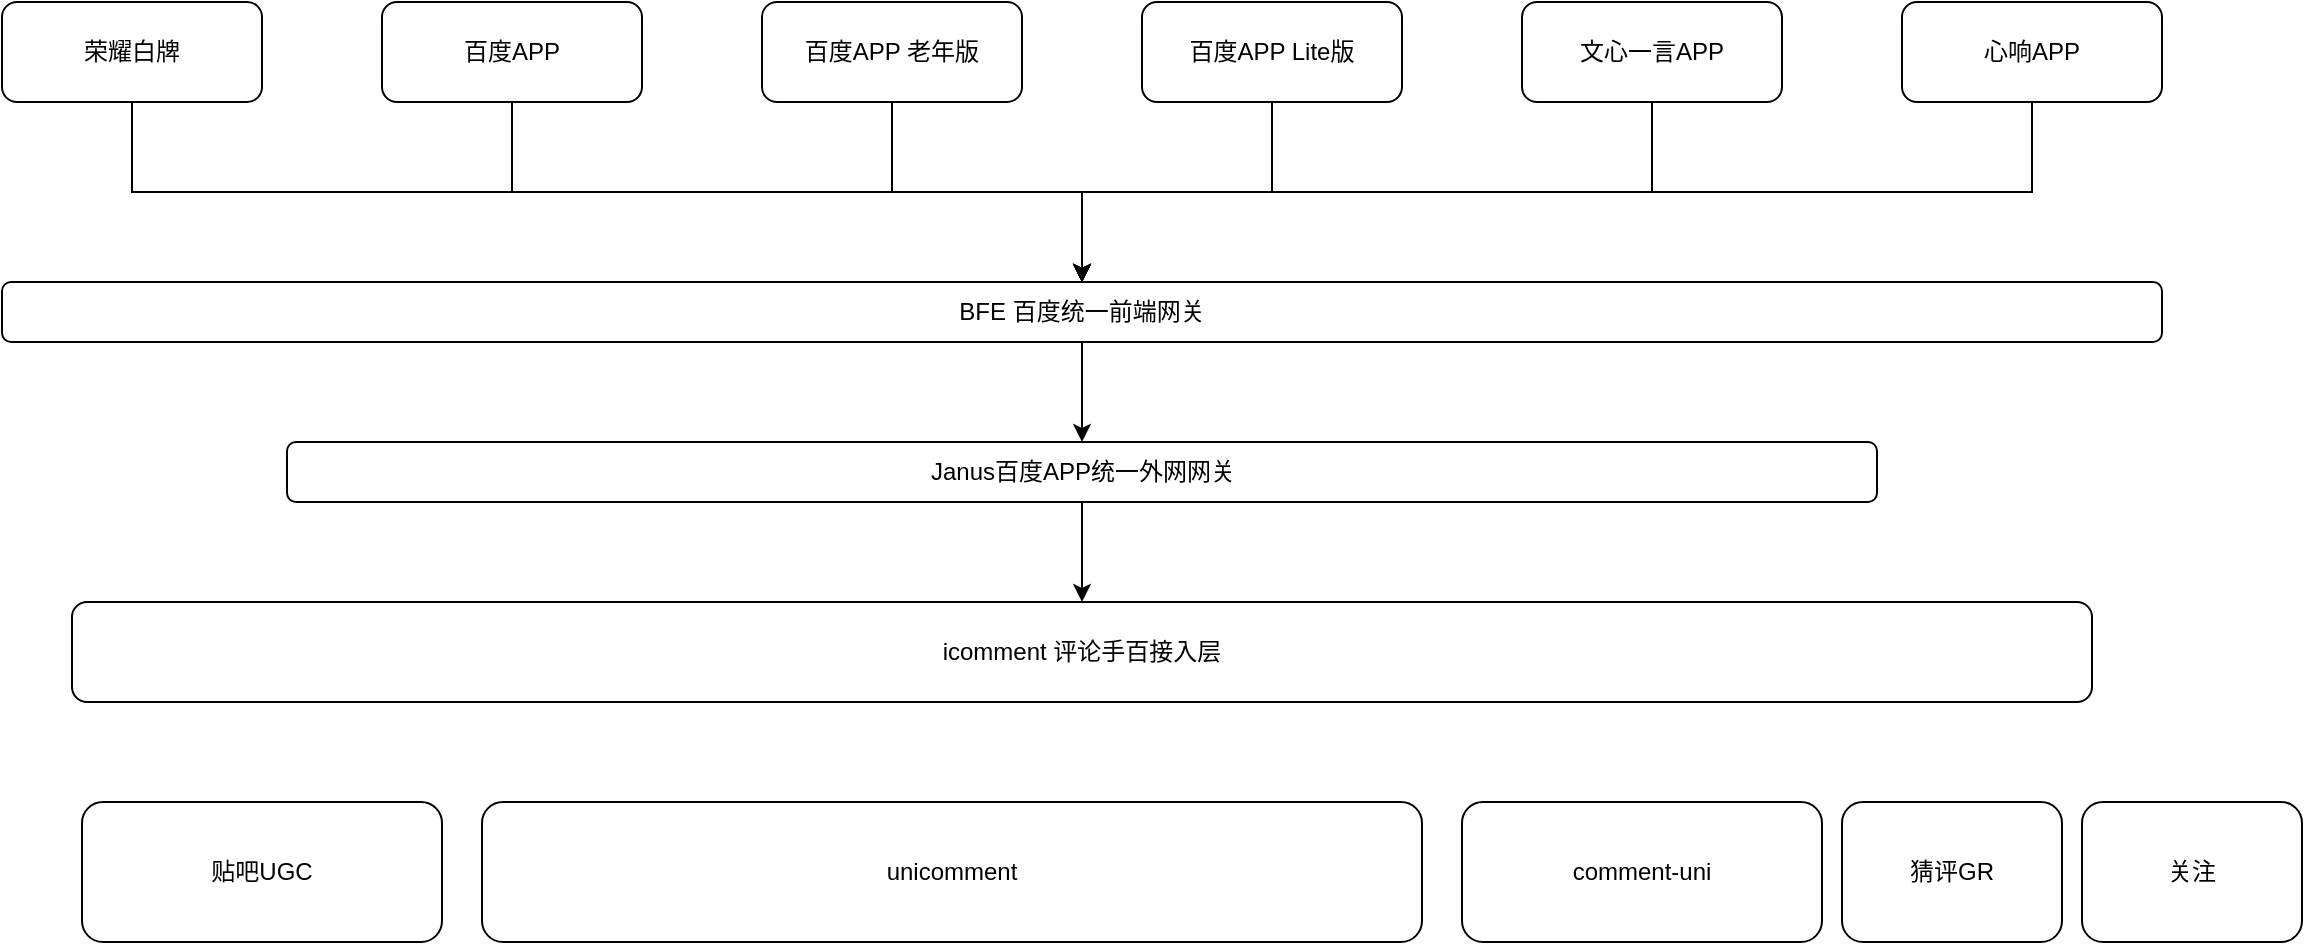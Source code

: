 <mxfile version="27.1.1">
  <diagram id="wFE0QG_FPsp0jaGvCLVb" name="Page-1">
    <mxGraphModel dx="2276" dy="790" grid="1" gridSize="10" guides="1" tooltips="1" connect="1" arrows="1" fold="1" page="1" pageScale="1" pageWidth="850" pageHeight="1100" math="0" shadow="0">
      <root>
        <mxCell id="0" />
        <mxCell id="1" parent="0" />
        <mxCell id="MXNtukU6IiAn1s-4hL2a-8" style="edgeStyle=orthogonalEdgeStyle;rounded=0;orthogonalLoop=1;jettySize=auto;html=1;" edge="1" parent="1" source="MXNtukU6IiAn1s-4hL2a-1" target="MXNtukU6IiAn1s-4hL2a-7">
          <mxGeometry relative="1" as="geometry" />
        </mxCell>
        <mxCell id="MXNtukU6IiAn1s-4hL2a-1" value="百度APP" style="rounded=1;whiteSpace=wrap;html=1;" vertex="1" parent="1">
          <mxGeometry y="210" width="130" height="50" as="geometry" />
        </mxCell>
        <mxCell id="MXNtukU6IiAn1s-4hL2a-10" style="edgeStyle=orthogonalEdgeStyle;rounded=0;orthogonalLoop=1;jettySize=auto;html=1;" edge="1" parent="1" source="MXNtukU6IiAn1s-4hL2a-2" target="MXNtukU6IiAn1s-4hL2a-7">
          <mxGeometry relative="1" as="geometry" />
        </mxCell>
        <mxCell id="MXNtukU6IiAn1s-4hL2a-2" value="百度APP 老年版" style="rounded=1;whiteSpace=wrap;html=1;" vertex="1" parent="1">
          <mxGeometry x="190" y="210" width="130" height="50" as="geometry" />
        </mxCell>
        <mxCell id="MXNtukU6IiAn1s-4hL2a-11" style="edgeStyle=orthogonalEdgeStyle;rounded=0;orthogonalLoop=1;jettySize=auto;html=1;" edge="1" parent="1" source="MXNtukU6IiAn1s-4hL2a-3" target="MXNtukU6IiAn1s-4hL2a-7">
          <mxGeometry relative="1" as="geometry" />
        </mxCell>
        <mxCell id="MXNtukU6IiAn1s-4hL2a-3" value="百度APP Lite版" style="rounded=1;whiteSpace=wrap;html=1;" vertex="1" parent="1">
          <mxGeometry x="380" y="210" width="130" height="50" as="geometry" />
        </mxCell>
        <mxCell id="MXNtukU6IiAn1s-4hL2a-12" style="edgeStyle=orthogonalEdgeStyle;rounded=0;orthogonalLoop=1;jettySize=auto;html=1;" edge="1" parent="1" source="MXNtukU6IiAn1s-4hL2a-4" target="MXNtukU6IiAn1s-4hL2a-7">
          <mxGeometry relative="1" as="geometry" />
        </mxCell>
        <mxCell id="MXNtukU6IiAn1s-4hL2a-4" value="文心一言APP" style="rounded=1;whiteSpace=wrap;html=1;" vertex="1" parent="1">
          <mxGeometry x="570" y="210" width="130" height="50" as="geometry" />
        </mxCell>
        <mxCell id="MXNtukU6IiAn1s-4hL2a-13" style="edgeStyle=orthogonalEdgeStyle;rounded=0;orthogonalLoop=1;jettySize=auto;html=1;" edge="1" parent="1" source="MXNtukU6IiAn1s-4hL2a-5" target="MXNtukU6IiAn1s-4hL2a-7">
          <mxGeometry relative="1" as="geometry" />
        </mxCell>
        <mxCell id="MXNtukU6IiAn1s-4hL2a-5" value="心响APP" style="rounded=1;whiteSpace=wrap;html=1;" vertex="1" parent="1">
          <mxGeometry x="760" y="210" width="130" height="50" as="geometry" />
        </mxCell>
        <mxCell id="MXNtukU6IiAn1s-4hL2a-9" style="edgeStyle=orthogonalEdgeStyle;rounded=0;orthogonalLoop=1;jettySize=auto;html=1;" edge="1" parent="1" source="MXNtukU6IiAn1s-4hL2a-6" target="MXNtukU6IiAn1s-4hL2a-7">
          <mxGeometry relative="1" as="geometry" />
        </mxCell>
        <mxCell id="MXNtukU6IiAn1s-4hL2a-6" value="荣耀白牌" style="rounded=1;whiteSpace=wrap;html=1;" vertex="1" parent="1">
          <mxGeometry x="-190" y="210" width="130" height="50" as="geometry" />
        </mxCell>
        <mxCell id="MXNtukU6IiAn1s-4hL2a-15" value="" style="edgeStyle=orthogonalEdgeStyle;rounded=0;orthogonalLoop=1;jettySize=auto;html=1;" edge="1" parent="1" source="MXNtukU6IiAn1s-4hL2a-7" target="MXNtukU6IiAn1s-4hL2a-16">
          <mxGeometry relative="1" as="geometry">
            <mxPoint x="350" y="445" as="targetPoint" />
          </mxGeometry>
        </mxCell>
        <mxCell id="MXNtukU6IiAn1s-4hL2a-7" value="BFE 百度统一前端网关" style="rounded=1;whiteSpace=wrap;html=1;" vertex="1" parent="1">
          <mxGeometry x="-190" y="350" width="1080" height="30" as="geometry" />
        </mxCell>
        <mxCell id="MXNtukU6IiAn1s-4hL2a-18" value="" style="edgeStyle=orthogonalEdgeStyle;rounded=0;orthogonalLoop=1;jettySize=auto;html=1;" edge="1" parent="1" source="MXNtukU6IiAn1s-4hL2a-16" target="MXNtukU6IiAn1s-4hL2a-17">
          <mxGeometry relative="1" as="geometry" />
        </mxCell>
        <mxCell id="MXNtukU6IiAn1s-4hL2a-16" value="Janus百度APP统一外网网关" style="rounded=1;whiteSpace=wrap;html=1;" vertex="1" parent="1">
          <mxGeometry x="-47.5" y="430" width="795" height="30" as="geometry" />
        </mxCell>
        <mxCell id="MXNtukU6IiAn1s-4hL2a-17" value="icomment 评论手百接入层" style="whiteSpace=wrap;html=1;rounded=1;" vertex="1" parent="1">
          <mxGeometry x="-155" y="510" width="1010" height="50" as="geometry" />
        </mxCell>
        <mxCell id="MXNtukU6IiAn1s-4hL2a-19" value="unicomment" style="rounded=1;whiteSpace=wrap;html=1;" vertex="1" parent="1">
          <mxGeometry x="50" y="610" width="470" height="70" as="geometry" />
        </mxCell>
        <mxCell id="MXNtukU6IiAn1s-4hL2a-20" value="贴吧UGC" style="rounded=1;whiteSpace=wrap;html=1;" vertex="1" parent="1">
          <mxGeometry x="-150" y="610" width="180" height="70" as="geometry" />
        </mxCell>
        <mxCell id="MXNtukU6IiAn1s-4hL2a-21" value="猜评GR" style="rounded=1;whiteSpace=wrap;html=1;" vertex="1" parent="1">
          <mxGeometry x="730" y="610" width="110" height="70" as="geometry" />
        </mxCell>
        <mxCell id="MXNtukU6IiAn1s-4hL2a-22" value="关注" style="rounded=1;whiteSpace=wrap;html=1;" vertex="1" parent="1">
          <mxGeometry x="850" y="610" width="110" height="70" as="geometry" />
        </mxCell>
        <mxCell id="MXNtukU6IiAn1s-4hL2a-23" value="comment-uni" style="rounded=1;whiteSpace=wrap;html=1;" vertex="1" parent="1">
          <mxGeometry x="540" y="610" width="180" height="70" as="geometry" />
        </mxCell>
      </root>
    </mxGraphModel>
  </diagram>
</mxfile>
